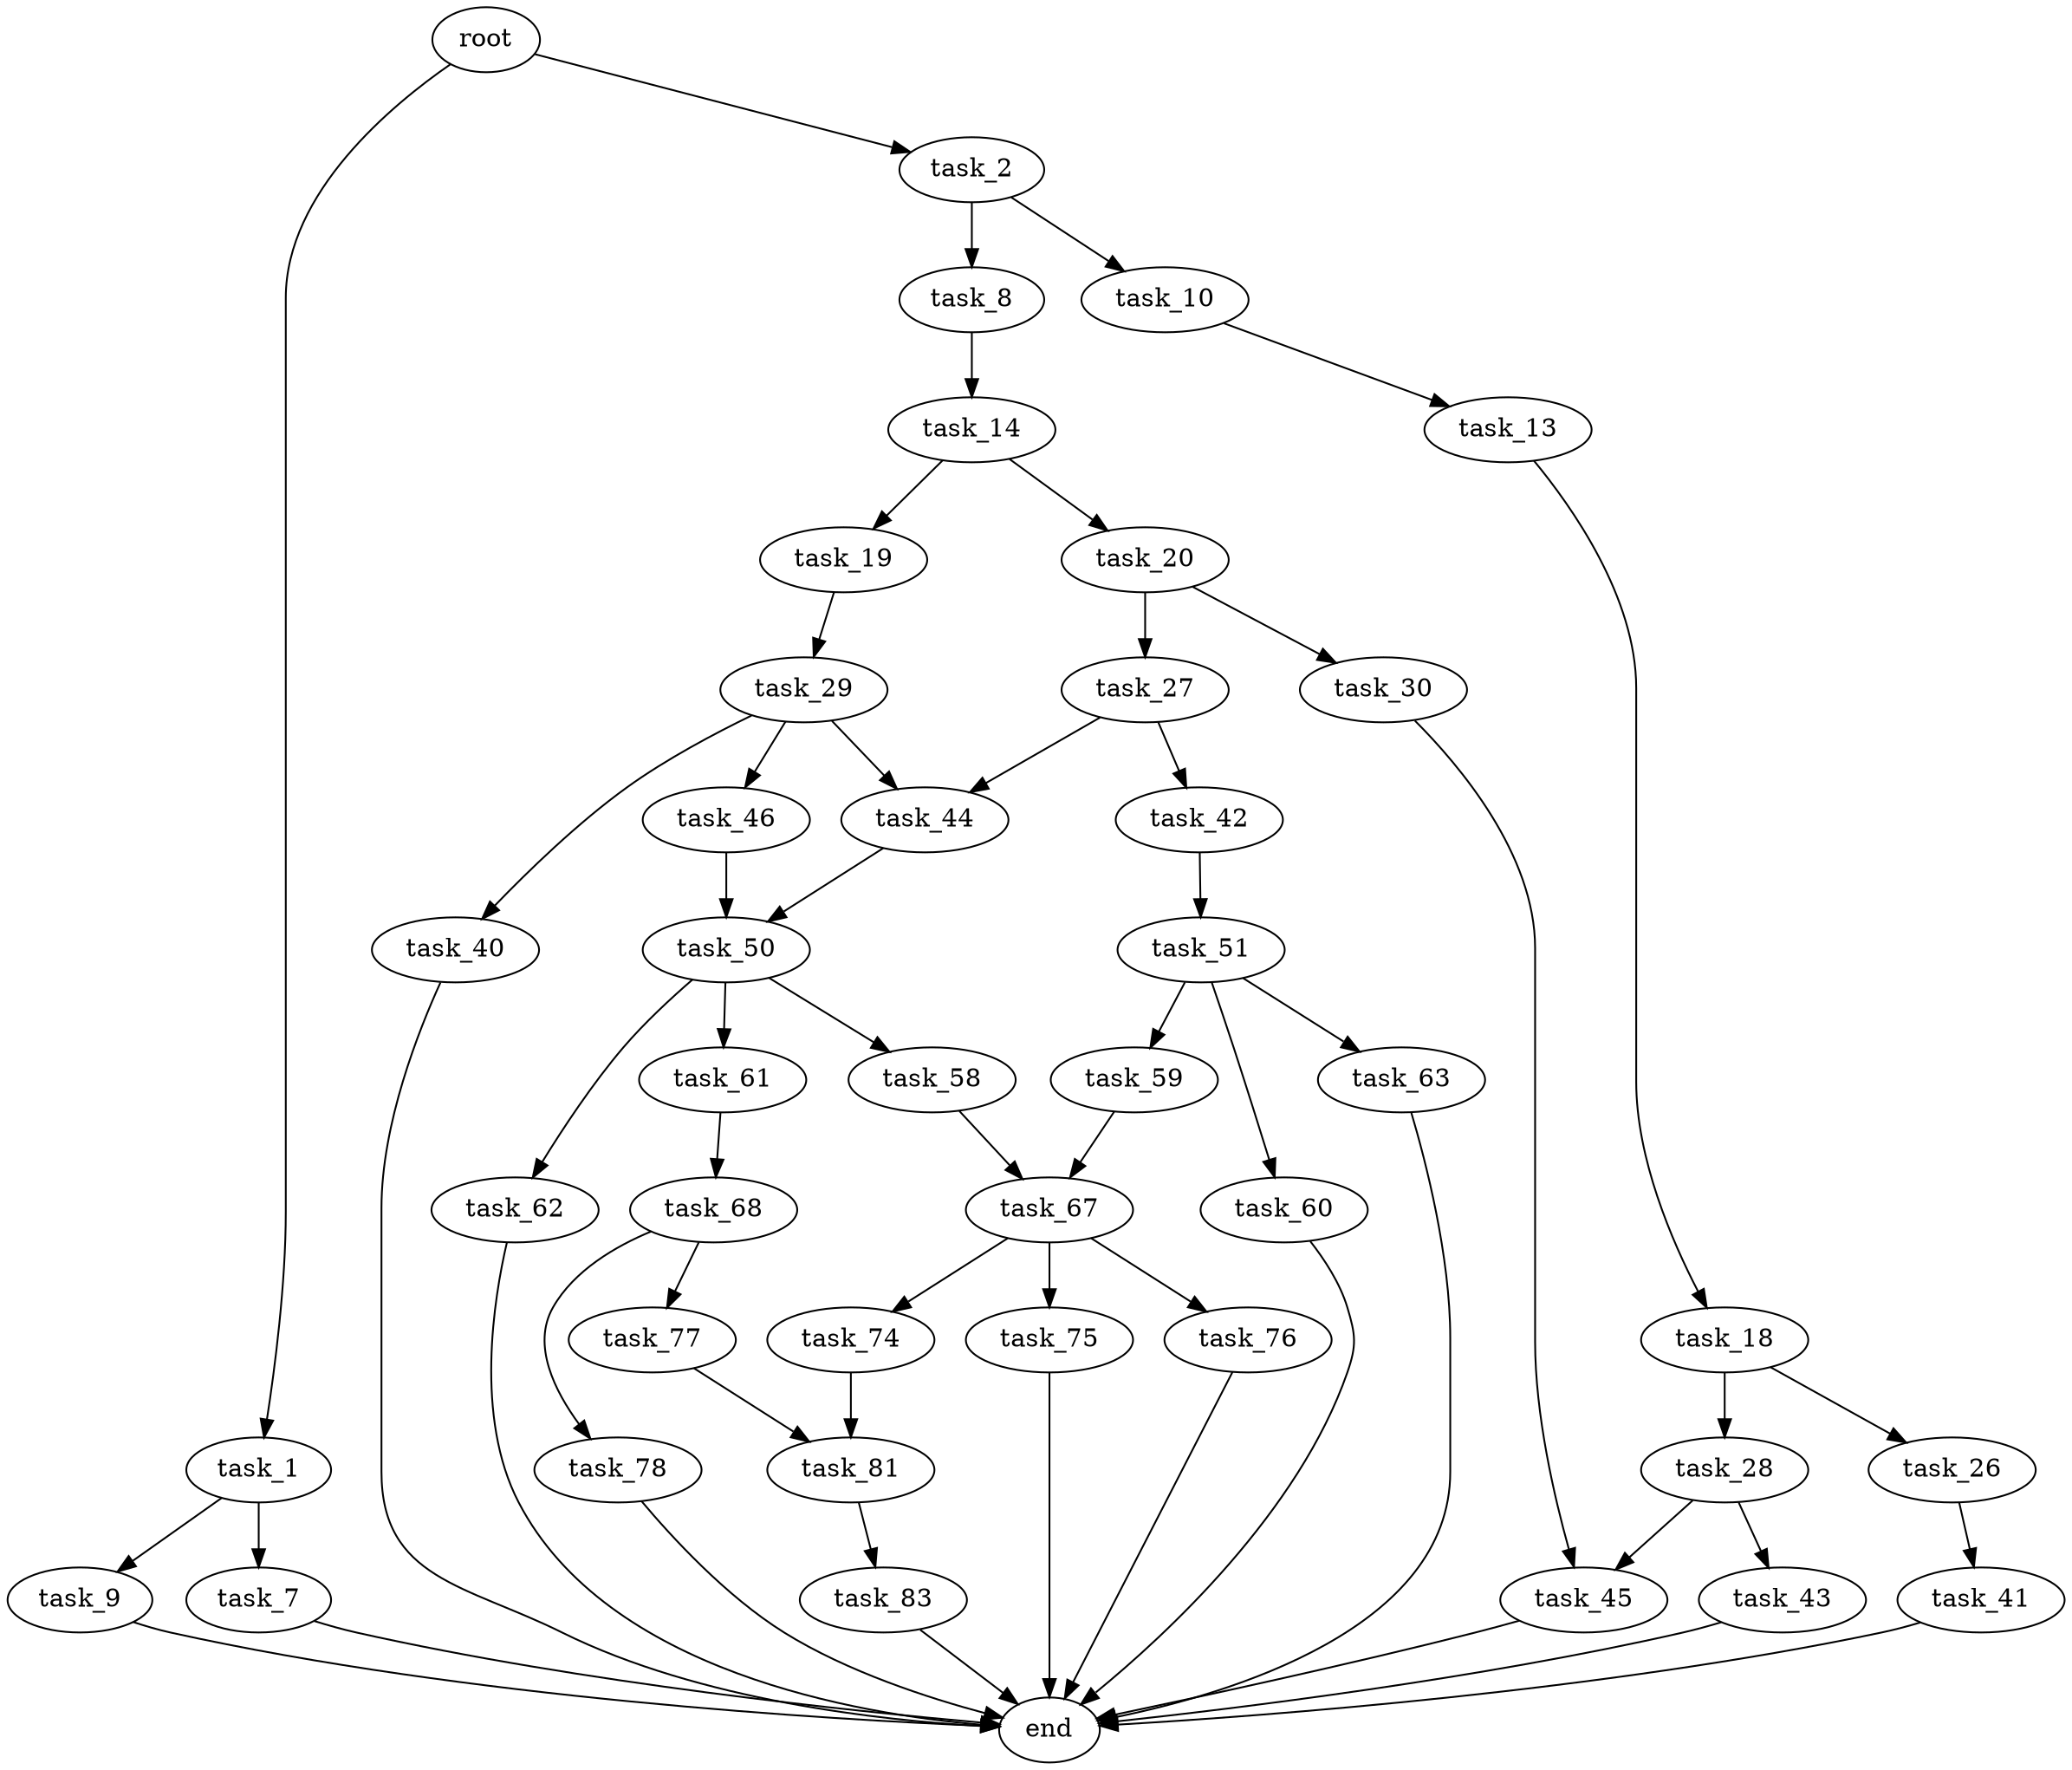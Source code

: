 digraph G {
  root [size="0.000000"];
  task_1 [size="1073741824000.000000"];
  task_2 [size="681678864152.000000"];
  task_7 [size="8589934592.000000"];
  task_9 [size="134217728000.000000"];
  task_8 [size="549755813888.000000"];
  task_10 [size="68719476736.000000"];
  end [size="0.000000"];
  task_14 [size="29341854616.000000"];
  task_13 [size="231928233984.000000"];
  task_18 [size="312102384516.000000"];
  task_19 [size="44068879283.000000"];
  task_20 [size="1073741824000.000000"];
  task_26 [size="177805027896.000000"];
  task_28 [size="79870012612.000000"];
  task_29 [size="68719476736.000000"];
  task_27 [size="21685521267.000000"];
  task_30 [size="782757789696.000000"];
  task_41 [size="184440772620.000000"];
  task_42 [size="60922016060.000000"];
  task_44 [size="15522734848.000000"];
  task_43 [size="549755813888.000000"];
  task_45 [size="89389444421.000000"];
  task_40 [size="50585562621.000000"];
  task_46 [size="294801000517.000000"];
  task_51 [size="368293445632.000000"];
  task_50 [size="231928233984.000000"];
  task_58 [size="134217728000.000000"];
  task_61 [size="49084061232.000000"];
  task_62 [size="40301479897.000000"];
  task_59 [size="549755813888.000000"];
  task_60 [size="782757789696.000000"];
  task_63 [size="189026711566.000000"];
  task_67 [size="1073741824000.000000"];
  task_68 [size="323559626167.000000"];
  task_74 [size="28991029248.000000"];
  task_75 [size="1264837325.000000"];
  task_76 [size="4808889232.000000"];
  task_77 [size="1695447285.000000"];
  task_78 [size="231928233984.000000"];
  task_81 [size="8225762592.000000"];
  task_83 [size="231928233984.000000"];

  root -> task_1 [size="1.000000"];
  root -> task_2 [size="1.000000"];
  task_1 -> task_7 [size="838860800.000000"];
  task_1 -> task_9 [size="838860800.000000"];
  task_2 -> task_8 [size="536870912.000000"];
  task_2 -> task_10 [size="536870912.000000"];
  task_7 -> end [size="1.000000"];
  task_9 -> end [size="1.000000"];
  task_8 -> task_14 [size="536870912.000000"];
  task_10 -> task_13 [size="134217728.000000"];
  task_14 -> task_19 [size="536870912.000000"];
  task_14 -> task_20 [size="536870912.000000"];
  task_13 -> task_18 [size="301989888.000000"];
  task_18 -> task_26 [size="536870912.000000"];
  task_18 -> task_28 [size="536870912.000000"];
  task_19 -> task_29 [size="33554432.000000"];
  task_20 -> task_27 [size="838860800.000000"];
  task_20 -> task_30 [size="838860800.000000"];
  task_26 -> task_41 [size="301989888.000000"];
  task_28 -> task_43 [size="209715200.000000"];
  task_28 -> task_45 [size="209715200.000000"];
  task_29 -> task_40 [size="134217728.000000"];
  task_29 -> task_44 [size="134217728.000000"];
  task_29 -> task_46 [size="134217728.000000"];
  task_27 -> task_42 [size="33554432.000000"];
  task_27 -> task_44 [size="33554432.000000"];
  task_30 -> task_45 [size="679477248.000000"];
  task_41 -> end [size="1.000000"];
  task_42 -> task_51 [size="75497472.000000"];
  task_44 -> task_50 [size="33554432.000000"];
  task_43 -> end [size="1.000000"];
  task_45 -> end [size="1.000000"];
  task_40 -> end [size="1.000000"];
  task_46 -> task_50 [size="301989888.000000"];
  task_51 -> task_59 [size="411041792.000000"];
  task_51 -> task_60 [size="411041792.000000"];
  task_51 -> task_63 [size="411041792.000000"];
  task_50 -> task_58 [size="301989888.000000"];
  task_50 -> task_61 [size="301989888.000000"];
  task_50 -> task_62 [size="301989888.000000"];
  task_58 -> task_67 [size="209715200.000000"];
  task_61 -> task_68 [size="134217728.000000"];
  task_62 -> end [size="1.000000"];
  task_59 -> task_67 [size="536870912.000000"];
  task_60 -> end [size="1.000000"];
  task_63 -> end [size="1.000000"];
  task_67 -> task_74 [size="838860800.000000"];
  task_67 -> task_75 [size="838860800.000000"];
  task_67 -> task_76 [size="838860800.000000"];
  task_68 -> task_77 [size="209715200.000000"];
  task_68 -> task_78 [size="209715200.000000"];
  task_74 -> task_81 [size="75497472.000000"];
  task_75 -> end [size="1.000000"];
  task_76 -> end [size="1.000000"];
  task_77 -> task_81 [size="75497472.000000"];
  task_78 -> end [size="1.000000"];
  task_81 -> task_83 [size="134217728.000000"];
  task_83 -> end [size="1.000000"];
}
